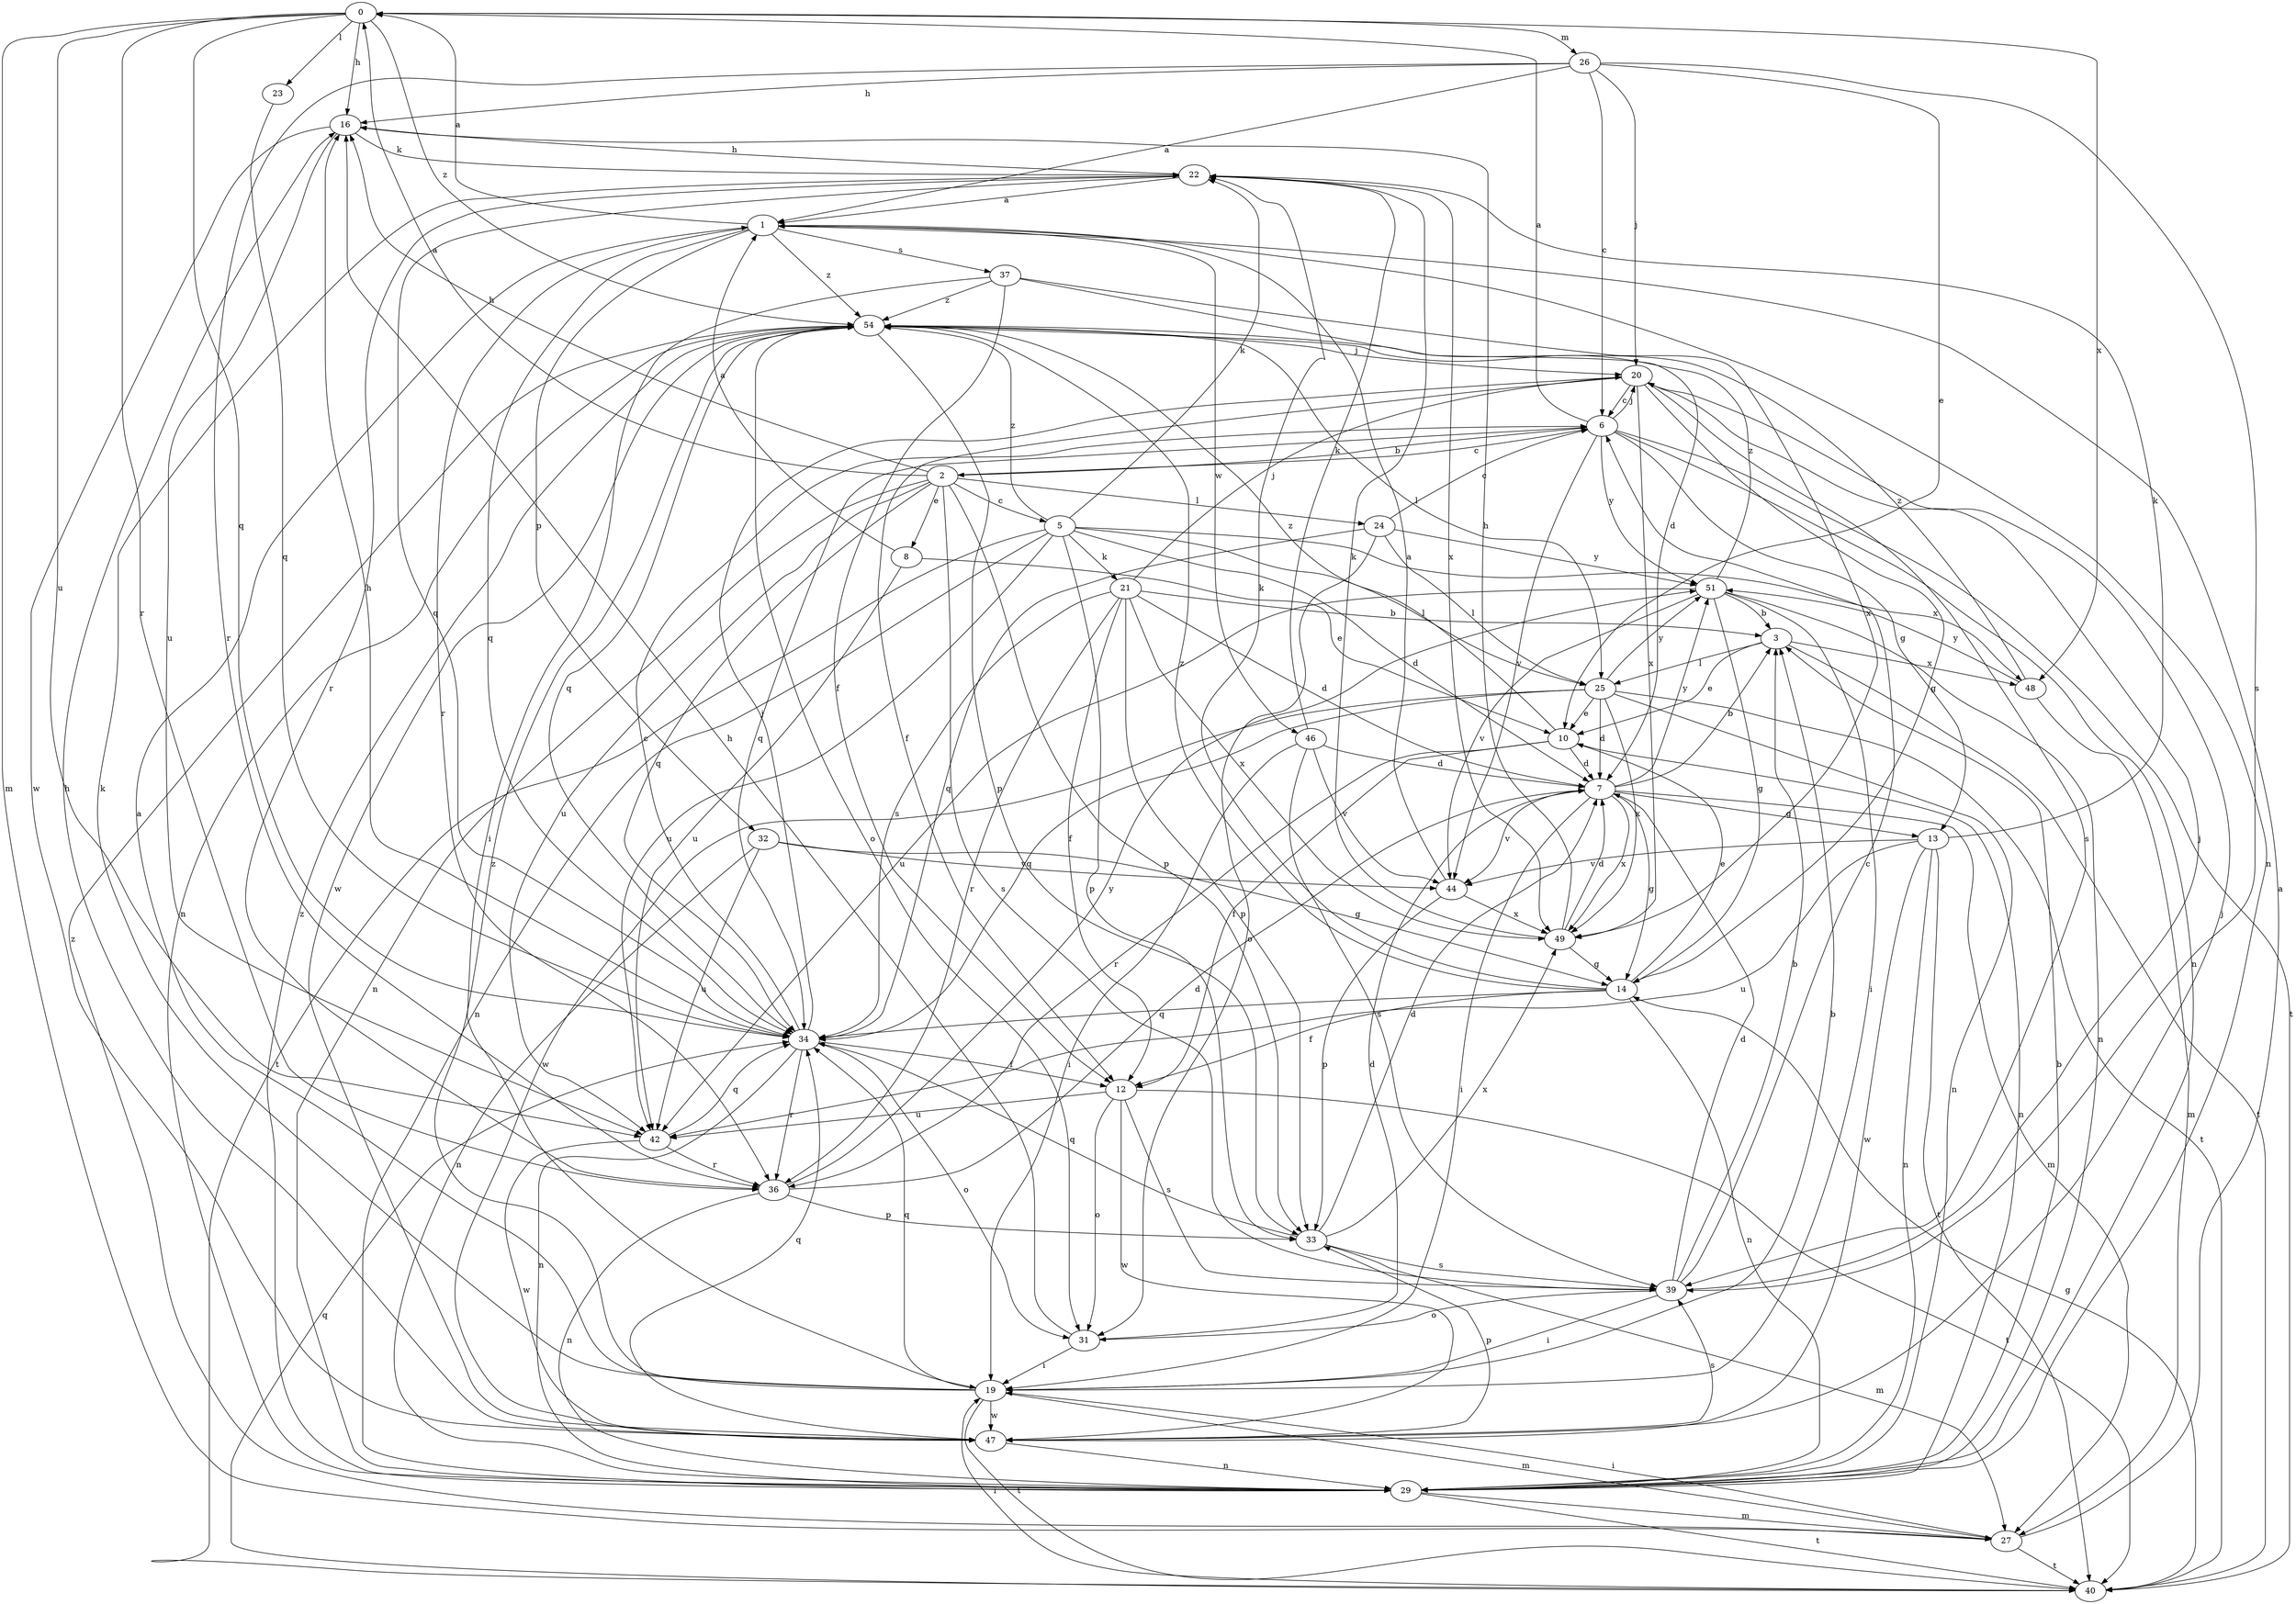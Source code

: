 strict digraph  {
0;
1;
2;
3;
5;
6;
7;
8;
10;
12;
13;
14;
16;
19;
20;
21;
22;
23;
24;
25;
26;
27;
29;
31;
32;
33;
34;
36;
37;
39;
40;
42;
44;
46;
47;
48;
49;
51;
54;
0 -> 16  [label=h];
0 -> 23  [label=l];
0 -> 26  [label=m];
0 -> 27  [label=m];
0 -> 34  [label=q];
0 -> 36  [label=r];
0 -> 42  [label=u];
0 -> 48  [label=x];
0 -> 54  [label=z];
1 -> 0  [label=a];
1 -> 29  [label=n];
1 -> 32  [label=p];
1 -> 34  [label=q];
1 -> 36  [label=r];
1 -> 37  [label=s];
1 -> 46  [label=w];
1 -> 54  [label=z];
2 -> 0  [label=a];
2 -> 5  [label=c];
2 -> 6  [label=c];
2 -> 8  [label=e];
2 -> 16  [label=h];
2 -> 24  [label=l];
2 -> 29  [label=n];
2 -> 33  [label=p];
2 -> 34  [label=q];
2 -> 39  [label=s];
2 -> 42  [label=u];
3 -> 10  [label=e];
3 -> 25  [label=l];
3 -> 40  [label=t];
3 -> 48  [label=x];
5 -> 7  [label=d];
5 -> 21  [label=k];
5 -> 22  [label=k];
5 -> 25  [label=l];
5 -> 29  [label=n];
5 -> 33  [label=p];
5 -> 40  [label=t];
5 -> 42  [label=u];
5 -> 48  [label=x];
5 -> 54  [label=z];
6 -> 0  [label=a];
6 -> 2  [label=b];
6 -> 13  [label=g];
6 -> 20  [label=j];
6 -> 29  [label=n];
6 -> 34  [label=q];
6 -> 40  [label=t];
6 -> 44  [label=v];
6 -> 51  [label=y];
7 -> 3  [label=b];
7 -> 13  [label=g];
7 -> 14  [label=g];
7 -> 19  [label=i];
7 -> 27  [label=m];
7 -> 44  [label=v];
7 -> 49  [label=x];
7 -> 51  [label=y];
8 -> 1  [label=a];
8 -> 10  [label=e];
8 -> 42  [label=u];
10 -> 7  [label=d];
10 -> 12  [label=f];
10 -> 29  [label=n];
10 -> 36  [label=r];
10 -> 54  [label=z];
12 -> 31  [label=o];
12 -> 39  [label=s];
12 -> 40  [label=t];
12 -> 42  [label=u];
12 -> 47  [label=w];
13 -> 22  [label=k];
13 -> 29  [label=n];
13 -> 40  [label=t];
13 -> 42  [label=u];
13 -> 44  [label=v];
13 -> 47  [label=w];
14 -> 10  [label=e];
14 -> 12  [label=f];
14 -> 22  [label=k];
14 -> 29  [label=n];
14 -> 34  [label=q];
14 -> 54  [label=z];
16 -> 22  [label=k];
16 -> 42  [label=u];
16 -> 47  [label=w];
19 -> 1  [label=a];
19 -> 3  [label=b];
19 -> 22  [label=k];
19 -> 27  [label=m];
19 -> 34  [label=q];
19 -> 40  [label=t];
19 -> 47  [label=w];
19 -> 54  [label=z];
20 -> 6  [label=c];
20 -> 12  [label=f];
20 -> 14  [label=g];
20 -> 39  [label=s];
20 -> 49  [label=x];
21 -> 3  [label=b];
21 -> 7  [label=d];
21 -> 12  [label=f];
21 -> 20  [label=j];
21 -> 33  [label=p];
21 -> 36  [label=r];
21 -> 49  [label=x];
21 -> 34  [label=s];
22 -> 1  [label=a];
22 -> 16  [label=h];
22 -> 34  [label=q];
22 -> 36  [label=r];
22 -> 49  [label=x];
23 -> 34  [label=q];
24 -> 6  [label=c];
24 -> 25  [label=l];
24 -> 31  [label=o];
24 -> 34  [label=q];
24 -> 51  [label=y];
25 -> 7  [label=d];
25 -> 10  [label=e];
25 -> 29  [label=n];
25 -> 34  [label=q];
25 -> 40  [label=t];
25 -> 47  [label=w];
25 -> 49  [label=x];
25 -> 51  [label=y];
26 -> 1  [label=a];
26 -> 6  [label=c];
26 -> 10  [label=e];
26 -> 16  [label=h];
26 -> 20  [label=j];
26 -> 36  [label=r];
26 -> 39  [label=s];
27 -> 1  [label=a];
27 -> 19  [label=i];
27 -> 40  [label=t];
27 -> 54  [label=z];
29 -> 3  [label=b];
29 -> 27  [label=m];
29 -> 40  [label=t];
29 -> 54  [label=z];
31 -> 7  [label=d];
31 -> 16  [label=h];
31 -> 19  [label=i];
32 -> 14  [label=g];
32 -> 29  [label=n];
32 -> 42  [label=u];
32 -> 44  [label=v];
33 -> 7  [label=d];
33 -> 27  [label=m];
33 -> 34  [label=q];
33 -> 39  [label=s];
33 -> 49  [label=x];
34 -> 6  [label=c];
34 -> 12  [label=f];
34 -> 16  [label=h];
34 -> 20  [label=j];
34 -> 29  [label=n];
34 -> 31  [label=o];
34 -> 36  [label=r];
36 -> 7  [label=d];
36 -> 29  [label=n];
36 -> 33  [label=p];
36 -> 51  [label=y];
37 -> 7  [label=d];
37 -> 12  [label=f];
37 -> 19  [label=i];
37 -> 49  [label=x];
37 -> 54  [label=z];
39 -> 3  [label=b];
39 -> 6  [label=c];
39 -> 7  [label=d];
39 -> 19  [label=i];
39 -> 20  [label=j];
39 -> 31  [label=o];
40 -> 14  [label=g];
40 -> 19  [label=i];
40 -> 34  [label=q];
42 -> 34  [label=q];
42 -> 36  [label=r];
42 -> 47  [label=w];
44 -> 1  [label=a];
44 -> 33  [label=p];
44 -> 49  [label=x];
46 -> 7  [label=d];
46 -> 19  [label=i];
46 -> 22  [label=k];
46 -> 39  [label=s];
46 -> 44  [label=v];
47 -> 16  [label=h];
47 -> 20  [label=j];
47 -> 29  [label=n];
47 -> 33  [label=p];
47 -> 34  [label=q];
47 -> 39  [label=s];
48 -> 27  [label=m];
48 -> 51  [label=y];
48 -> 54  [label=z];
49 -> 7  [label=d];
49 -> 14  [label=g];
49 -> 16  [label=h];
49 -> 22  [label=k];
51 -> 3  [label=b];
51 -> 14  [label=g];
51 -> 19  [label=i];
51 -> 29  [label=n];
51 -> 42  [label=u];
51 -> 44  [label=v];
51 -> 54  [label=z];
54 -> 20  [label=j];
54 -> 25  [label=l];
54 -> 29  [label=n];
54 -> 31  [label=o];
54 -> 33  [label=p];
54 -> 34  [label=q];
54 -> 47  [label=w];
}
